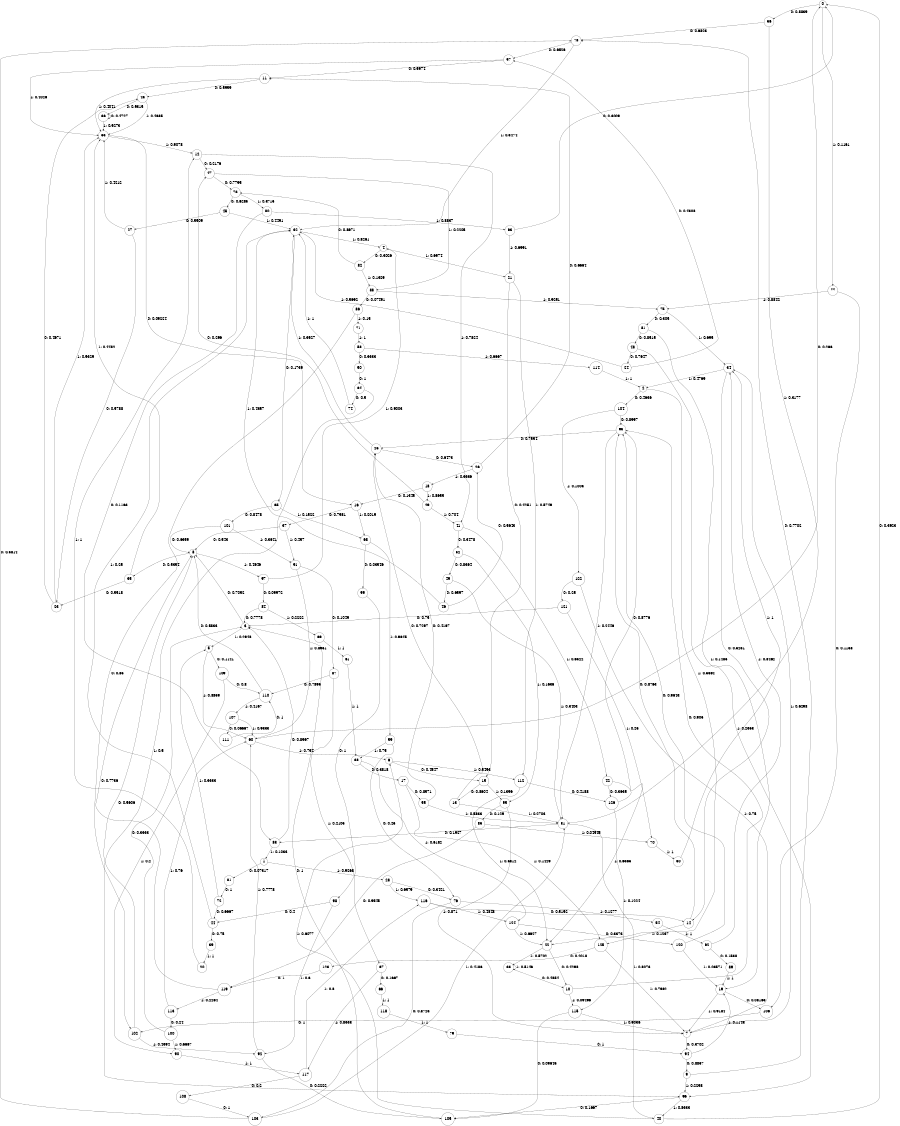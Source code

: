digraph "ch22faceL10" {
size = "6,8.5";
ratio = "fill";
node [shape = circle];
node [fontsize = 24];
edge [fontsize = 24];
0 -> 56 [label = "0: 0.8839   "];
0 -> 77 [label = "1: 0.1161   "];
1 -> 81 [label = "0: 0.07317  "];
1 -> 28 [label = "1: 0.9268   "];
2 -> 104 [label = "0: 0.4636   "];
2 -> 22 [label = "1: 0.5364   "];
3 -> 8 [label = "0: 0.7052   "];
3 -> 5 [label = "1: 0.2948   "];
4 -> 82 [label = "0: 0.3026   "];
4 -> 21 [label = "1: 0.6974   "];
5 -> 109 [label = "0: 0.1141   "];
5 -> 60 [label = "1: 0.8859   "];
6 -> 15 [label = "0: 0.4547   "];
6 -> 112 [label = "1: 0.5453   "];
7 -> 94 [label = "0: 0.3702   "];
7 -> 34 [label = "1: 0.6298   "];
8 -> 35 [label = "0: 0.5354   "];
8 -> 97 [label = "1: 0.4646   "];
9 -> 78 [label = "0: 0.7702   "];
9 -> 96 [label = "1: 0.2298   "];
10 -> 93 [label = "0: 0.905    "];
10 -> 115 [label = "1: 0.09496  "];
11 -> 43 [label = "0: 0.5959   "];
11 -> 53 [label = "1: 0.4041   "];
12 -> 47 [label = "0: 0.2176   "];
12 -> 41 [label = "1: 0.7824   "];
13 -> 25 [label = "0: 0.7297   "];
13 -> 31 [label = "1: 0.2703   "];
14 -> 93 [label = "0: 0.8763   "];
14 -> 125 [label = "1: 0.1237   "];
15 -> 13 [label = "0: 0.8604   "];
15 -> 95 [label = "1: 0.1396   "];
16 -> 37 [label = "0: 0.7981   "];
16 -> 68 [label = "1: 0.2019   "];
17 -> 55 [label = "0: 0.8571   "];
17 -> 125 [label = "1: 0.1429   "];
18 -> 16 [label = "0: 0.1345   "];
18 -> 29 [label = "1: 0.8655   "];
19 -> 106 [label = "0: 0.08163  "];
19 -> 7 [label = "1: 0.9184   "];
20 -> 12 [label = "1: 1        "];
21 -> 15 [label = "0: 0.4251   "];
21 -> 112 [label = "1: 0.5749   "];
22 -> 10 [label = "0: 0.4298   "];
22 -> 33 [label = "1: 0.5702   "];
23 -> 43 [label = "0: 0.4671   "];
23 -> 53 [label = "1: 0.5329   "];
24 -> 57 [label = "0: 0.4308   "];
24 -> 32 [label = "1: 0.5692   "];
25 -> 26 [label = "0: 0.6473   "];
25 -> 32 [label = "1: 0.3527   "];
26 -> 11 [label = "0: 0.6664   "];
26 -> 18 [label = "1: 0.3336   "];
27 -> 23 [label = "0: 0.5788   "];
27 -> 53 [label = "1: 0.4212   "];
28 -> 76 [label = "0: 0.3421   "];
28 -> 116 [label = "1: 0.6579   "];
29 -> 47 [label = "0: 0.296    "];
29 -> 41 [label = "1: 0.704    "];
30 -> 34 [label = "1: 1        "];
31 -> 83 [label = "0: 0.1927   "];
31 -> 40 [label = "1: 0.8073   "];
32 -> 65 [label = "0: 0.1739   "];
32 -> 4 [label = "1: 0.8261   "];
33 -> 10 [label = "0: 0.4854   "];
33 -> 33 [label = "1: 0.5146   "];
34 -> 14 [label = "0: 0.5231   "];
34 -> 2 [label = "1: 0.4769   "];
35 -> 23 [label = "0: 0.5518   "];
35 -> 53 [label = "1: 0.4482   "];
36 -> 36 [label = "0: 0.4727   "];
36 -> 53 [label = "1: 0.5273   "];
37 -> 8 [label = "0: 0.543    "];
37 -> 91 [label = "1: 0.457    "];
38 -> 17 [label = "0: 0.3818   "];
38 -> 124 [label = "1: 0.6182   "];
39 -> 20 [label = "1: 1        "];
40 -> 0 [label = "0: 0.3923   "];
40 -> 6 [label = "1: 0.6077   "];
41 -> 52 [label = "0: 0.3478   "];
41 -> 42 [label = "1: 0.6522   "];
42 -> 126 [label = "0: 0.3635   "];
42 -> 22 [label = "1: 0.6365   "];
43 -> 36 [label = "0: 0.5315   "];
43 -> 53 [label = "1: 0.4685   "];
44 -> 39 [label = "0: 0.75     "];
44 -> 32 [label = "1: 0.25     "];
45 -> 27 [label = "0: 0.5509   "];
45 -> 32 [label = "1: 0.4491   "];
46 -> 26 [label = "0: 0.5643   "];
46 -> 32 [label = "1: 0.4357   "];
47 -> 73 [label = "0: 0.7795   "];
47 -> 88 [label = "1: 0.2205   "];
48 -> 24 [label = "0: 0.7647   "];
48 -> 96 [label = "1: 0.2353   "];
49 -> 46 [label = "0: 0.6597   "];
49 -> 31 [label = "1: 0.3403   "];
50 -> 64 [label = "0: 1        "];
51 -> 48 [label = "0: 0.8515   "];
51 -> 19 [label = "1: 0.1485   "];
52 -> 49 [label = "0: 0.8364   "];
52 -> 95 [label = "1: 0.1636   "];
53 -> 16 [label = "0: 0.09224  "];
53 -> 12 [label = "1: 0.9078   "];
54 -> 62 [label = "1: 1        "];
55 -> 25 [label = "0: 0.4167   "];
55 -> 31 [label = "1: 0.5833   "];
56 -> 78 [label = "0: 0.6823   "];
56 -> 31 [label = "1: 0.3177   "];
57 -> 11 [label = "0: 0.5974   "];
57 -> 53 [label = "1: 0.4026   "];
58 -> 50 [label = "0: 0.3333   "];
58 -> 114 [label = "1: 0.6667   "];
59 -> 76 [label = "0: 0.25     "];
59 -> 38 [label = "1: 0.75     "];
60 -> 0 [label = "0: 0.266    "];
60 -> 6 [label = "1: 0.734    "];
61 -> 38 [label = "1: 1        "];
62 -> 89 [label = "0: 0.1538   "];
62 -> 34 [label = "1: 0.8462   "];
63 -> 0 [label = "0: 0.3009   "];
63 -> 21 [label = "1: 0.6991   "];
64 -> 74 [label = "0: 0.5      "];
64 -> 96 [label = "1: 0.5      "];
65 -> 101 [label = "0: 0.8478   "];
65 -> 68 [label = "1: 0.1522   "];
66 -> 118 [label = "1: 1        "];
67 -> 66 [label = "0: 0.1667   "];
67 -> 117 [label = "1: 0.8333   "];
68 -> 99 [label = "0: 0.03546  "];
68 -> 59 [label = "1: 0.9645   "];
69 -> 61 [label = "1: 1        "];
70 -> 30 [label = "1: 1        "];
71 -> 58 [label = "1: 1        "];
72 -> 44 [label = "0: 0.6667   "];
72 -> 5 [label = "1: 0.3333   "];
73 -> 45 [label = "0: 0.6285   "];
73 -> 80 [label = "1: 0.3715   "];
74 -> 32 [label = "1: 1        "];
75 -> 51 [label = "0: 0.305    "];
75 -> 34 [label = "1: 0.695    "];
76 -> 103 [label = "0: 0.8723   "];
76 -> 54 [label = "1: 0.1277   "];
77 -> 106 [label = "0: 0.1158   "];
77 -> 75 [label = "1: 0.8842   "];
78 -> 57 [label = "0: 0.6526   "];
78 -> 32 [label = "1: 0.3474   "];
79 -> 94 [label = "0: 1        "];
80 -> 83 [label = "0: 0.1163   "];
80 -> 63 [label = "1: 0.8837   "];
81 -> 72 [label = "0: 1        "];
82 -> 73 [label = "0: 0.8671   "];
82 -> 88 [label = "1: 0.1329   "];
83 -> 3 [label = "0: 0.8967   "];
83 -> 1 [label = "1: 0.1033   "];
84 -> 3 [label = "0: 0.7778   "];
84 -> 69 [label = "1: 0.2222   "];
85 -> 119 [label = "0: 0.9545   "];
85 -> 70 [label = "1: 0.04545  "];
86 -> 102 [label = "0: 0.85     "];
86 -> 71 [label = "1: 0.15     "];
87 -> 110 [label = "0: 0.7895   "];
87 -> 67 [label = "1: 0.2105   "];
88 -> 86 [label = "0: 0.07491  "];
88 -> 75 [label = "1: 0.9251   "];
89 -> 19 [label = "1: 1        "];
90 -> 117 [label = "1: 1        "];
91 -> 87 [label = "0: 0.1049   "];
91 -> 60 [label = "1: 0.8951   "];
92 -> 105 [label = "0: 0.2222   "];
92 -> 60 [label = "1: 0.7778   "];
93 -> 25 [label = "0: 0.7554   "];
93 -> 31 [label = "1: 0.2446   "];
94 -> 9 [label = "0: 0.8857   "];
94 -> 19 [label = "1: 0.1143   "];
95 -> 85 [label = "0: 0.129    "];
95 -> 7 [label = "1: 0.871    "];
96 -> 105 [label = "0: 0.1667   "];
96 -> 40 [label = "1: 0.8333   "];
97 -> 84 [label = "0: 0.09972  "];
97 -> 4 [label = "1: 0.9003   "];
98 -> 44 [label = "0: 0.4      "];
98 -> 92 [label = "1: 0.6      "];
99 -> 98 [label = "0: 1        "];
100 -> 3 [label = "0: 0.3333   "];
100 -> 90 [label = "1: 0.6667   "];
101 -> 8 [label = "0: 0.6359   "];
101 -> 91 [label = "1: 0.3641   "];
102 -> 8 [label = "0: 0.5606   "];
102 -> 92 [label = "1: 0.4394   "];
103 -> 78 [label = "0: 0.5814   "];
103 -> 31 [label = "1: 0.4186   "];
104 -> 93 [label = "0: 0.8997   "];
104 -> 122 [label = "1: 0.1003   "];
105 -> 3 [label = "0: 1        "];
106 -> 102 [label = "0: 1        "];
107 -> 111 [label = "0: 0.06667  "];
107 -> 60 [label = "1: 0.9333   "];
108 -> 103 [label = "0: 1        "];
109 -> 110 [label = "0: 0.8      "];
109 -> 90 [label = "1: 0.2      "];
110 -> 8 [label = "0: 0.5833   "];
110 -> 107 [label = "1: 0.4167   "];
111 -> 110 [label = "0: 1        "];
112 -> 126 [label = "0: 0.4188   "];
112 -> 22 [label = "1: 0.5812   "];
113 -> 100 [label = "0: 0.24     "];
113 -> 60 [label = "1: 0.76     "];
114 -> 2 [label = "1: 1        "];
115 -> 105 [label = "0: 0.09645  "];
115 -> 7 [label = "1: 0.9036   "];
116 -> 14 [label = "0: 0.5152   "];
116 -> 124 [label = "1: 0.4848   "];
117 -> 108 [label = "0: 0.2      "];
117 -> 116 [label = "1: 0.8      "];
118 -> 79 [label = "1: 1        "];
119 -> 8 [label = "0: 0.7736   "];
119 -> 113 [label = "1: 0.2264   "];
120 -> 93 [label = "0: 0.9643   "];
120 -> 19 [label = "1: 0.03571  "];
121 -> 3 [label = "0: 0.75     "];
121 -> 70 [label = "1: 0.25     "];
122 -> 121 [label = "0: 0.25     "];
122 -> 7 [label = "1: 0.75     "];
123 -> 119 [label = "0: 1        "];
124 -> 120 [label = "0: 0.3373   "];
124 -> 22 [label = "1: 0.6627   "];
125 -> 123 [label = "0: 0.2018   "];
125 -> 7 [label = "1: 0.7982   "];
126 -> 93 [label = "0: 0.8776   "];
126 -> 115 [label = "1: 0.1224   "];
}